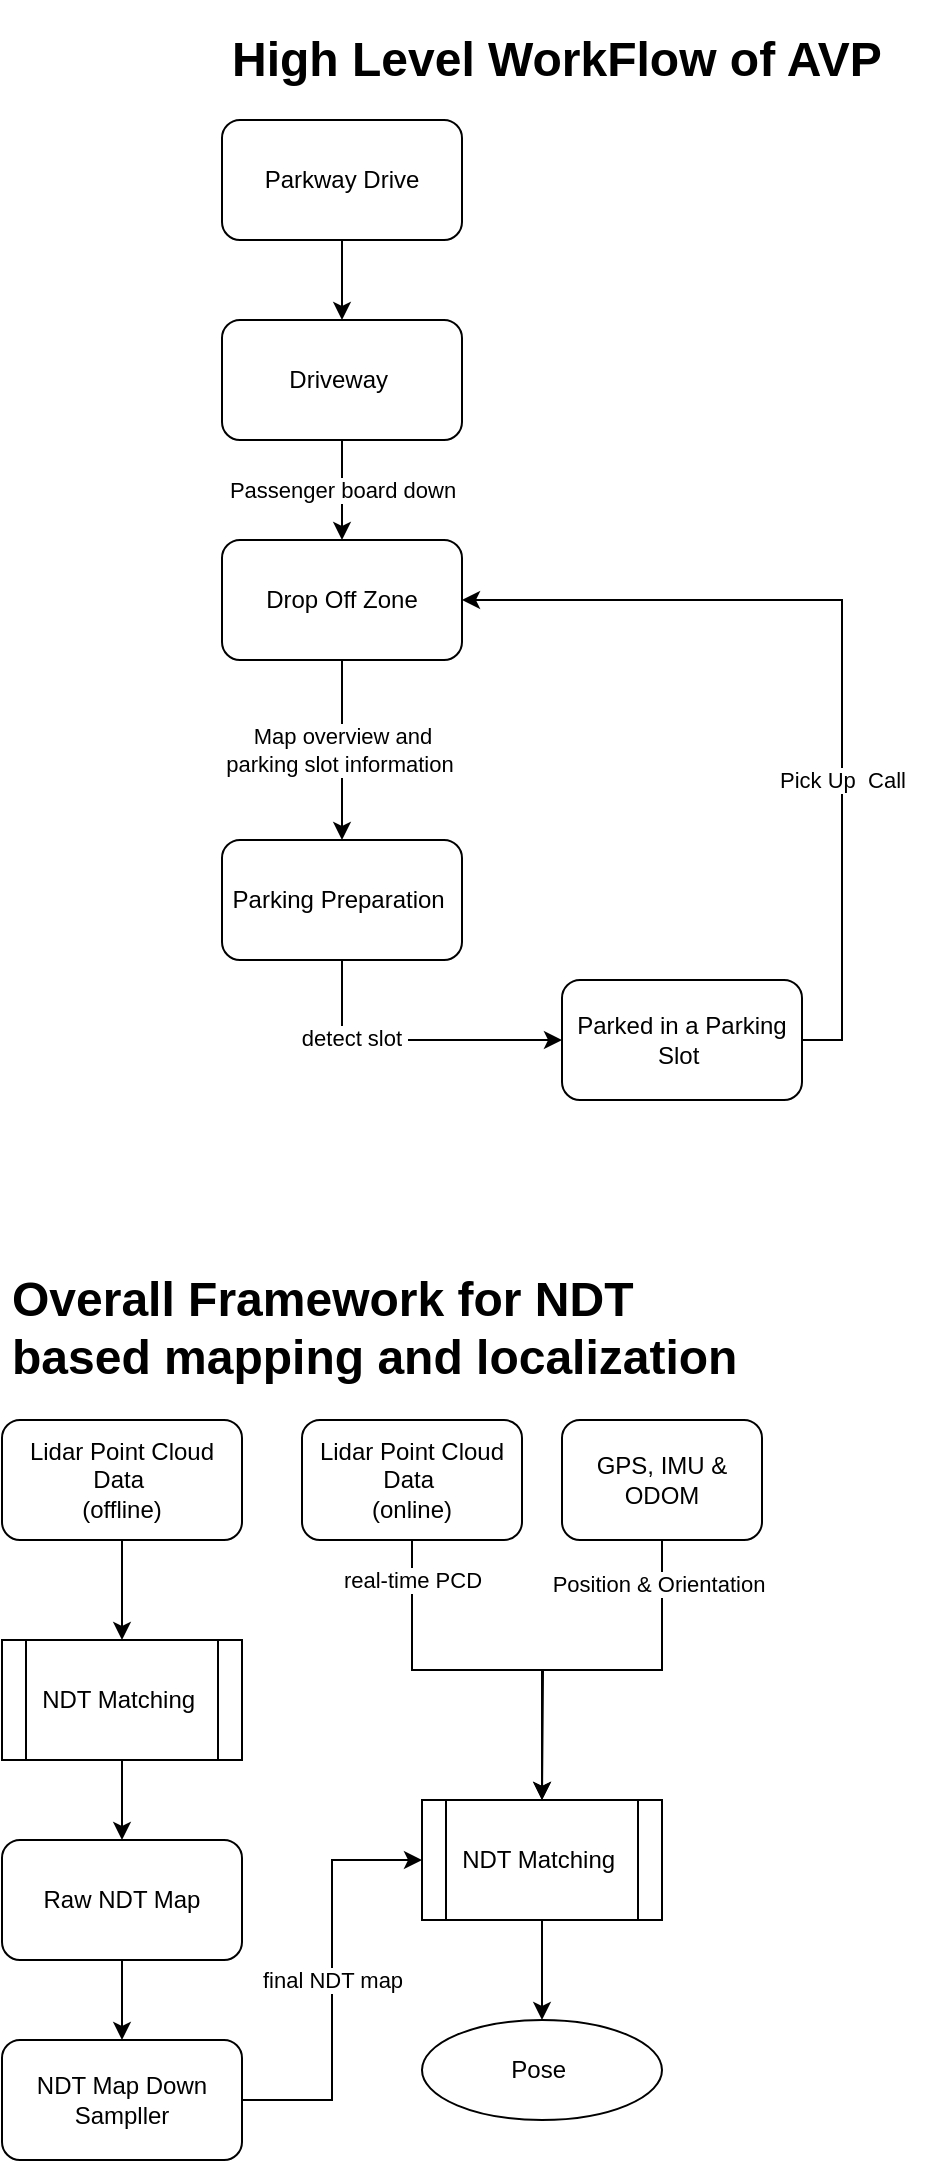 <mxfile version="18.1.2" type="github">
  <diagram id="9fimJ_VW_uSAaX8bO_zd" name="Page-1">
    <mxGraphModel dx="460" dy="780" grid="1" gridSize="10" guides="1" tooltips="1" connect="1" arrows="1" fold="1" page="1" pageScale="1" pageWidth="1169" pageHeight="1654" background="none" math="0" shadow="0">
      <root>
        <mxCell id="0" />
        <mxCell id="1" parent="0" />
        <mxCell id="u27phqyVlF2WxJKG2f3T-11" value="" style="edgeStyle=orthogonalEdgeStyle;rounded=0;orthogonalLoop=1;jettySize=auto;html=1;" parent="1" source="u27phqyVlF2WxJKG2f3T-4" target="u27phqyVlF2WxJKG2f3T-6" edge="1">
          <mxGeometry relative="1" as="geometry" />
        </mxCell>
        <mxCell id="u27phqyVlF2WxJKG2f3T-4" value="Parkway Drive" style="rounded=1;whiteSpace=wrap;html=1;" parent="1" vertex="1">
          <mxGeometry x="170" y="150" width="120" height="60" as="geometry" />
        </mxCell>
        <mxCell id="u27phqyVlF2WxJKG2f3T-10" value="Passenger board down" style="edgeStyle=orthogonalEdgeStyle;rounded=0;orthogonalLoop=1;jettySize=auto;html=1;" parent="1" source="u27phqyVlF2WxJKG2f3T-6" target="u27phqyVlF2WxJKG2f3T-7" edge="1">
          <mxGeometry relative="1" as="geometry" />
        </mxCell>
        <mxCell id="u27phqyVlF2WxJKG2f3T-6" value="Driveway&amp;nbsp;" style="rounded=1;whiteSpace=wrap;html=1;" parent="1" vertex="1">
          <mxGeometry x="170" y="250" width="120" height="60" as="geometry" />
        </mxCell>
        <mxCell id="u27phqyVlF2WxJKG2f3T-9" value="Map overview and &lt;br&gt;parking slot information&amp;nbsp;" style="edgeStyle=orthogonalEdgeStyle;rounded=0;orthogonalLoop=1;jettySize=auto;html=1;" parent="1" source="u27phqyVlF2WxJKG2f3T-7" target="u27phqyVlF2WxJKG2f3T-8" edge="1">
          <mxGeometry relative="1" as="geometry" />
        </mxCell>
        <mxCell id="u27phqyVlF2WxJKG2f3T-7" value="Drop Off Zone" style="rounded=1;whiteSpace=wrap;html=1;" parent="1" vertex="1">
          <mxGeometry x="170" y="360" width="120" height="60" as="geometry" />
        </mxCell>
        <mxCell id="u27phqyVlF2WxJKG2f3T-13" style="edgeStyle=orthogonalEdgeStyle;rounded=0;orthogonalLoop=1;jettySize=auto;html=1;exitX=0.5;exitY=1;exitDx=0;exitDy=0;entryX=0;entryY=0.5;entryDx=0;entryDy=0;" parent="1" source="u27phqyVlF2WxJKG2f3T-8" target="u27phqyVlF2WxJKG2f3T-12" edge="1">
          <mxGeometry relative="1" as="geometry" />
        </mxCell>
        <mxCell id="u27phqyVlF2WxJKG2f3T-14" value="detect slot&amp;nbsp;" style="edgeLabel;html=1;align=center;verticalAlign=middle;resizable=0;points=[];" parent="u27phqyVlF2WxJKG2f3T-13" vertex="1" connectable="0">
          <mxGeometry x="-0.387" y="1" relative="1" as="geometry">
            <mxPoint as="offset" />
          </mxGeometry>
        </mxCell>
        <mxCell id="u27phqyVlF2WxJKG2f3T-8" value="Parking Preparation&amp;nbsp;" style="rounded=1;whiteSpace=wrap;html=1;" parent="1" vertex="1">
          <mxGeometry x="170" y="510" width="120" height="60" as="geometry" />
        </mxCell>
        <mxCell id="u27phqyVlF2WxJKG2f3T-15" value="Pick Up&amp;nbsp; Call" style="edgeStyle=orthogonalEdgeStyle;rounded=0;orthogonalLoop=1;jettySize=auto;html=1;exitX=1;exitY=0.5;exitDx=0;exitDy=0;entryX=1;entryY=0.5;entryDx=0;entryDy=0;" parent="1" source="u27phqyVlF2WxJKG2f3T-12" target="u27phqyVlF2WxJKG2f3T-7" edge="1">
          <mxGeometry x="-0.302" relative="1" as="geometry">
            <mxPoint as="offset" />
          </mxGeometry>
        </mxCell>
        <mxCell id="u27phqyVlF2WxJKG2f3T-12" value="Parked in a Parking Slot&amp;nbsp;" style="rounded=1;whiteSpace=wrap;html=1;" parent="1" vertex="1">
          <mxGeometry x="340" y="580" width="120" height="60" as="geometry" />
        </mxCell>
        <mxCell id="u27phqyVlF2WxJKG2f3T-16" value="&lt;h1&gt;High Level WorkFlow of AVP&lt;/h1&gt;" style="text;html=1;strokeColor=none;fillColor=none;spacing=5;spacingTop=-20;whiteSpace=wrap;overflow=hidden;rounded=0;" parent="1" vertex="1">
          <mxGeometry x="170" y="100" width="360" height="40" as="geometry" />
        </mxCell>
        <mxCell id="8IPp3ztczL0MQTCLtt1g-3" value="" style="edgeStyle=orthogonalEdgeStyle;rounded=0;orthogonalLoop=1;jettySize=auto;html=1;" edge="1" parent="1" source="8IPp3ztczL0MQTCLtt1g-1" target="8IPp3ztczL0MQTCLtt1g-2">
          <mxGeometry relative="1" as="geometry" />
        </mxCell>
        <mxCell id="8IPp3ztczL0MQTCLtt1g-1" value="Lidar Point Cloud Data&amp;nbsp;&lt;br&gt;(offline)" style="rounded=1;whiteSpace=wrap;html=1;" vertex="1" parent="1">
          <mxGeometry x="60" y="800" width="120" height="60" as="geometry" />
        </mxCell>
        <mxCell id="8IPp3ztczL0MQTCLtt1g-17" value="" style="edgeStyle=orthogonalEdgeStyle;rounded=0;orthogonalLoop=1;jettySize=auto;html=1;" edge="1" parent="1" source="8IPp3ztczL0MQTCLtt1g-2" target="8IPp3ztczL0MQTCLtt1g-4">
          <mxGeometry relative="1" as="geometry" />
        </mxCell>
        <mxCell id="8IPp3ztczL0MQTCLtt1g-2" value="NDT Matching&amp;nbsp;" style="shape=process;whiteSpace=wrap;html=1;backgroundOutline=1;" vertex="1" parent="1">
          <mxGeometry x="60" y="910" width="120" height="60" as="geometry" />
        </mxCell>
        <mxCell id="8IPp3ztczL0MQTCLtt1g-6" value="" style="edgeStyle=orthogonalEdgeStyle;rounded=0;orthogonalLoop=1;jettySize=auto;html=1;" edge="1" parent="1" source="8IPp3ztczL0MQTCLtt1g-4" target="8IPp3ztczL0MQTCLtt1g-5">
          <mxGeometry relative="1" as="geometry" />
        </mxCell>
        <mxCell id="8IPp3ztczL0MQTCLtt1g-4" value="Raw NDT Map" style="rounded=1;whiteSpace=wrap;html=1;" vertex="1" parent="1">
          <mxGeometry x="60" y="1010" width="120" height="60" as="geometry" />
        </mxCell>
        <mxCell id="8IPp3ztczL0MQTCLtt1g-12" value="final NDT map" style="edgeStyle=orthogonalEdgeStyle;rounded=0;orthogonalLoop=1;jettySize=auto;html=1;exitX=1;exitY=0.5;exitDx=0;exitDy=0;entryX=0;entryY=0.5;entryDx=0;entryDy=0;" edge="1" parent="1" source="8IPp3ztczL0MQTCLtt1g-5" target="8IPp3ztczL0MQTCLtt1g-8">
          <mxGeometry relative="1" as="geometry" />
        </mxCell>
        <mxCell id="8IPp3ztczL0MQTCLtt1g-5" value="NDT Map Down Sampller" style="rounded=1;whiteSpace=wrap;html=1;" vertex="1" parent="1">
          <mxGeometry x="60" y="1110" width="120" height="60" as="geometry" />
        </mxCell>
        <mxCell id="8IPp3ztczL0MQTCLtt1g-16" value="" style="edgeStyle=orthogonalEdgeStyle;rounded=0;orthogonalLoop=1;jettySize=auto;html=1;" edge="1" parent="1" source="8IPp3ztczL0MQTCLtt1g-8" target="8IPp3ztczL0MQTCLtt1g-15">
          <mxGeometry relative="1" as="geometry" />
        </mxCell>
        <mxCell id="8IPp3ztczL0MQTCLtt1g-8" value="NDT Matching&amp;nbsp;" style="shape=process;whiteSpace=wrap;html=1;backgroundOutline=1;" vertex="1" parent="1">
          <mxGeometry x="270" y="990" width="120" height="60" as="geometry" />
        </mxCell>
        <mxCell id="8IPp3ztczL0MQTCLtt1g-13" value="real-time PCD" style="edgeStyle=orthogonalEdgeStyle;rounded=0;orthogonalLoop=1;jettySize=auto;html=1;exitX=0.5;exitY=1;exitDx=0;exitDy=0;entryX=0.5;entryY=0;entryDx=0;entryDy=0;" edge="1" parent="1" source="8IPp3ztczL0MQTCLtt1g-9" target="8IPp3ztczL0MQTCLtt1g-8">
          <mxGeometry x="-0.795" relative="1" as="geometry">
            <mxPoint as="offset" />
          </mxGeometry>
        </mxCell>
        <mxCell id="8IPp3ztczL0MQTCLtt1g-9" value="Lidar Point Cloud Data&amp;nbsp;&lt;br&gt;(online)" style="rounded=1;whiteSpace=wrap;html=1;" vertex="1" parent="1">
          <mxGeometry x="210" y="800" width="110" height="60" as="geometry" />
        </mxCell>
        <mxCell id="8IPp3ztczL0MQTCLtt1g-14" style="edgeStyle=orthogonalEdgeStyle;rounded=0;orthogonalLoop=1;jettySize=auto;html=1;exitX=0.5;exitY=1;exitDx=0;exitDy=0;" edge="1" parent="1" source="8IPp3ztczL0MQTCLtt1g-11">
          <mxGeometry relative="1" as="geometry">
            <mxPoint x="330" y="990" as="targetPoint" />
          </mxGeometry>
        </mxCell>
        <mxCell id="8IPp3ztczL0MQTCLtt1g-18" value="Position &amp;amp; Orientation" style="edgeLabel;html=1;align=center;verticalAlign=middle;resizable=0;points=[];" vertex="1" connectable="0" parent="8IPp3ztczL0MQTCLtt1g-14">
          <mxGeometry x="-0.768" y="-2" relative="1" as="geometry">
            <mxPoint as="offset" />
          </mxGeometry>
        </mxCell>
        <mxCell id="8IPp3ztczL0MQTCLtt1g-11" value="GPS, IMU &amp;amp; ODOM" style="rounded=1;whiteSpace=wrap;html=1;" vertex="1" parent="1">
          <mxGeometry x="340" y="800" width="100" height="60" as="geometry" />
        </mxCell>
        <mxCell id="8IPp3ztczL0MQTCLtt1g-15" value="Pose&amp;nbsp;" style="ellipse;whiteSpace=wrap;html=1;" vertex="1" parent="1">
          <mxGeometry x="270" y="1100" width="120" height="50" as="geometry" />
        </mxCell>
        <mxCell id="8IPp3ztczL0MQTCLtt1g-19" value="&lt;h1&gt;Overall Framework for NDT based mapping and localization&amp;nbsp;&lt;/h1&gt;" style="text;html=1;strokeColor=none;fillColor=none;spacing=5;spacingTop=-20;whiteSpace=wrap;overflow=hidden;rounded=0;" vertex="1" parent="1">
          <mxGeometry x="60" y="720" width="390" height="80" as="geometry" />
        </mxCell>
      </root>
    </mxGraphModel>
  </diagram>
</mxfile>
